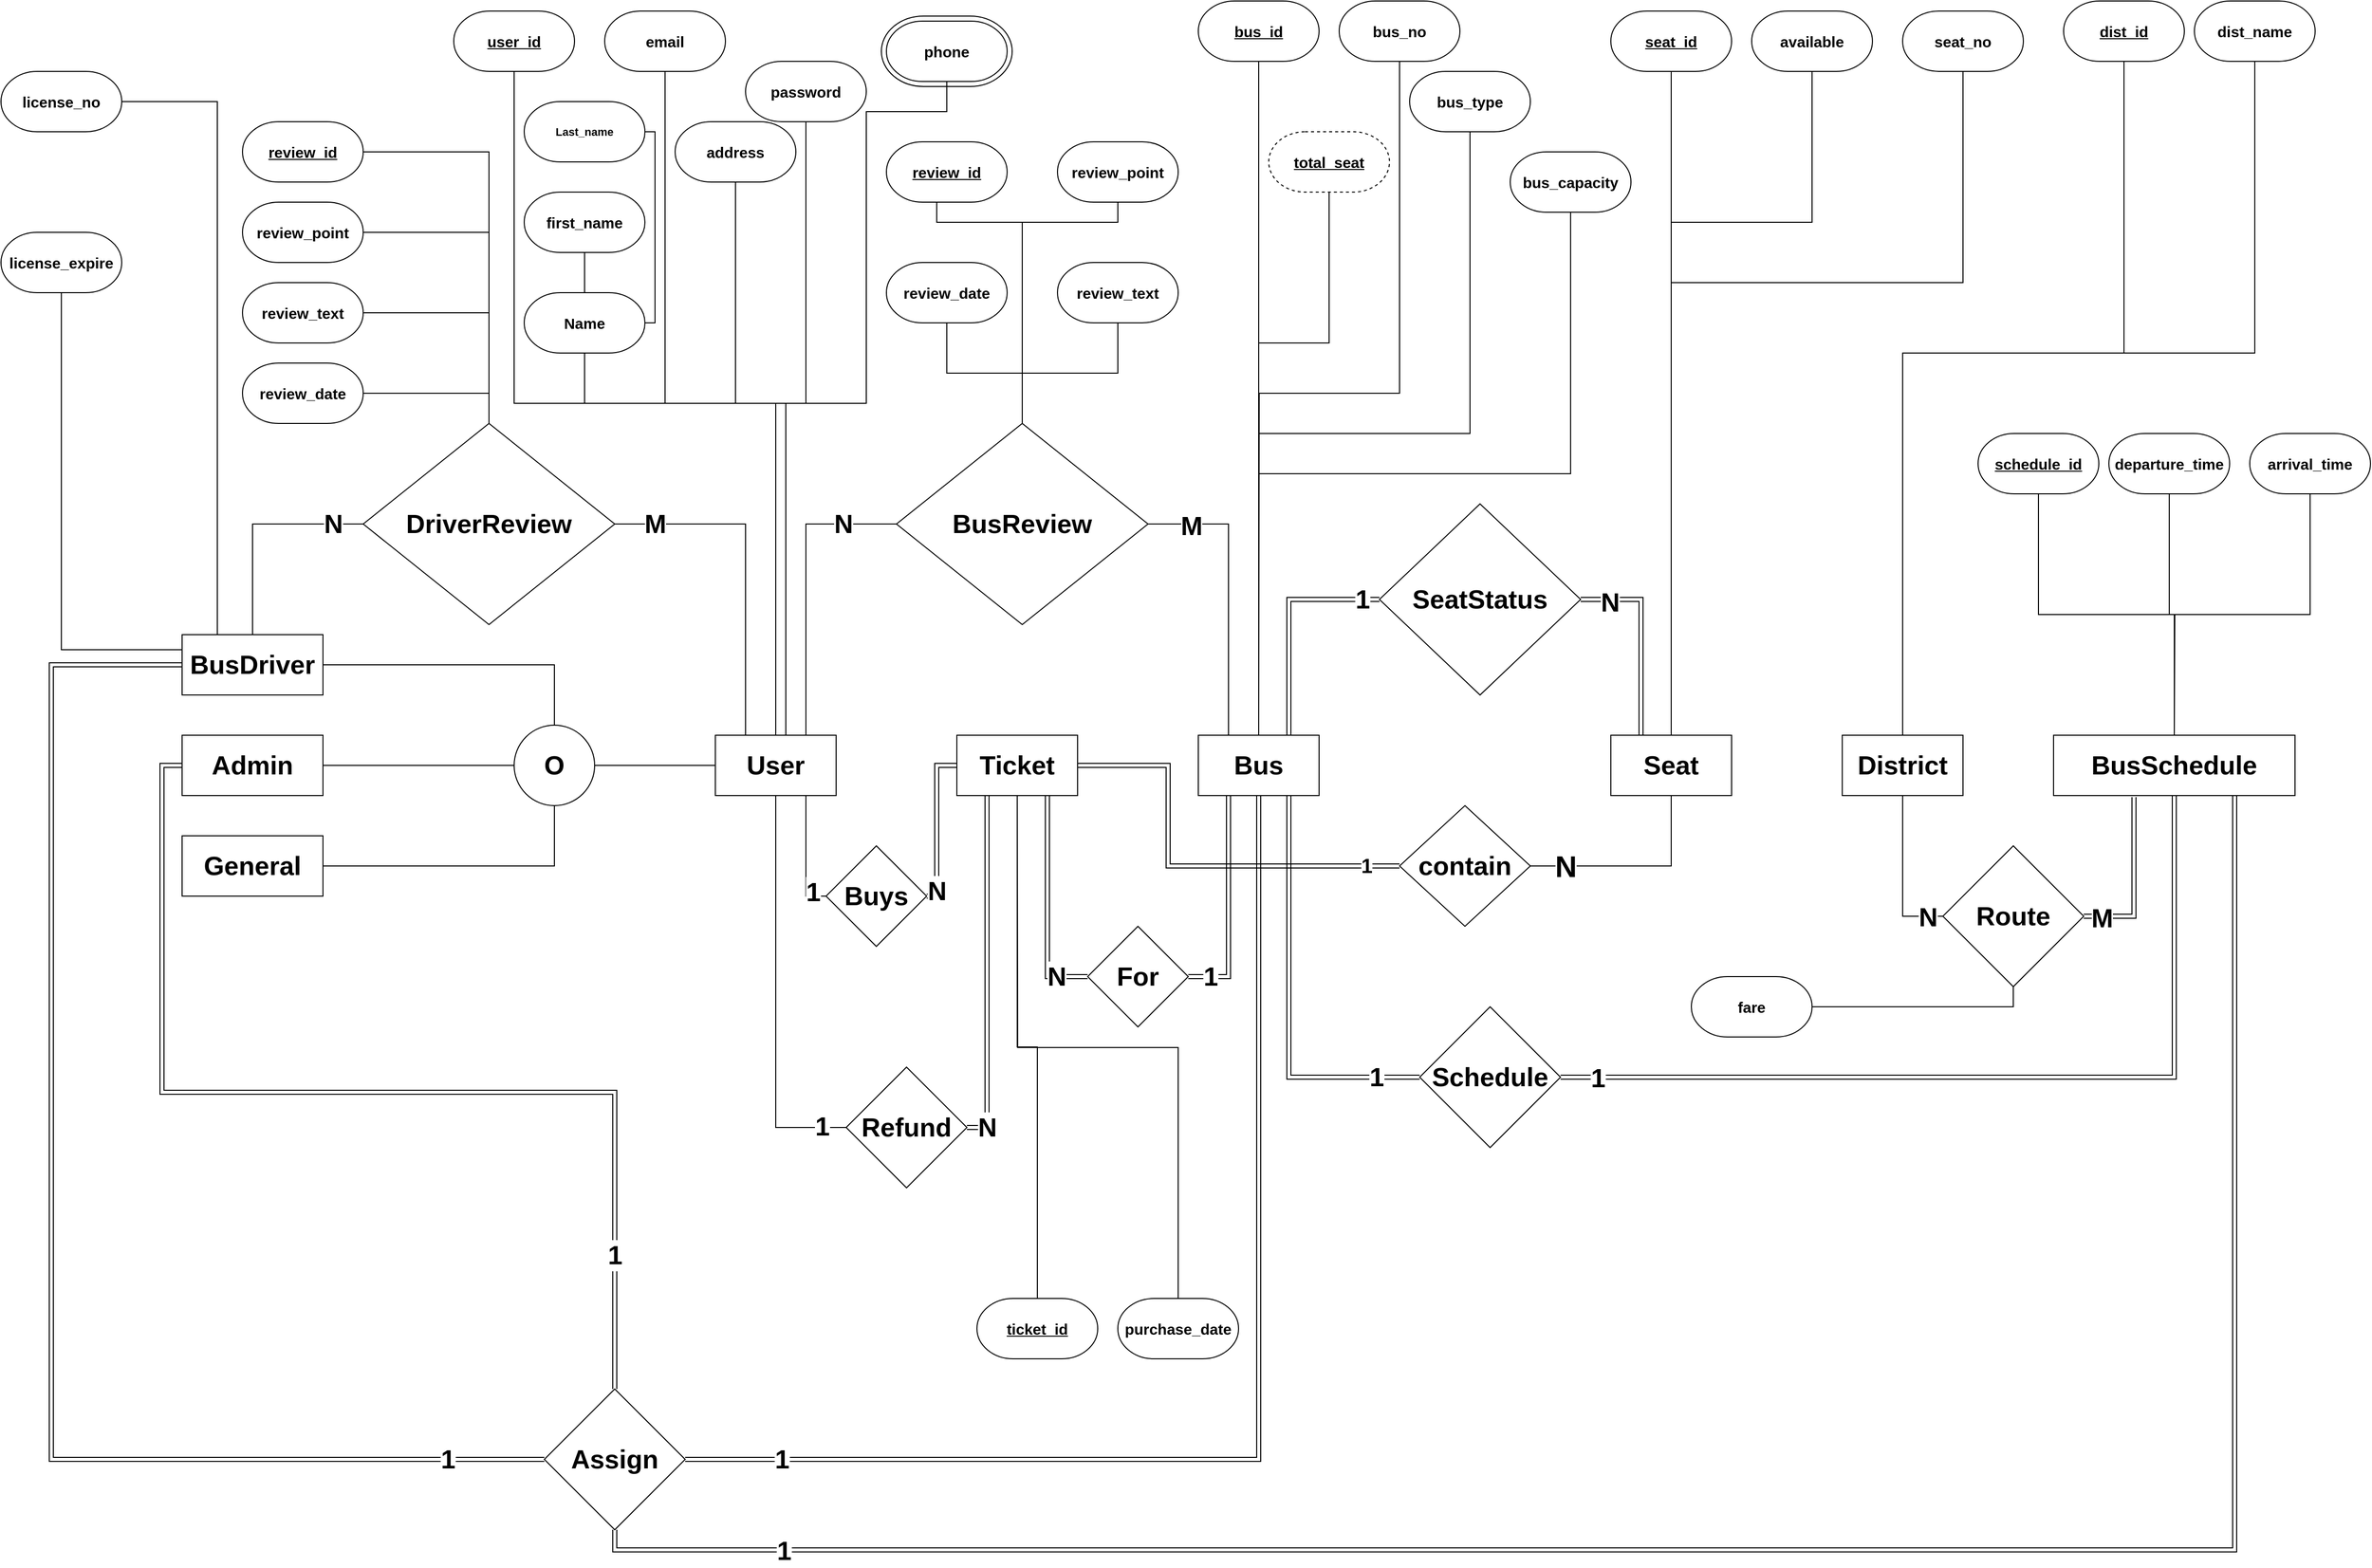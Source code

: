 <mxfile version="22.0.3" type="device">
  <diagram name="Page-1" id="PpOXiOs3TZEa0PYQITlw">
    <mxGraphModel dx="3190" dy="1535" grid="1" gridSize="10" guides="1" tooltips="1" connect="1" arrows="1" fold="1" page="1" pageScale="1" pageWidth="5000" pageHeight="5000" math="0" shadow="0">
      <root>
        <mxCell id="0" />
        <mxCell id="1" parent="0" />
        <mxCell id="WZlPU0KuUB3qJPiGajOJ-5" value="" style="rounded=1;whiteSpace=wrap;html=1;arcSize=60;fontFamily=Helvetica;fontSize=11;fontColor=default;fontStyle=1" parent="1" vertex="1">
          <mxGeometry x="2105" y="1145" width="130" height="70" as="geometry" />
        </mxCell>
        <mxCell id="IpfHq9KAUWF6J69-SZQJ-8" style="edgeStyle=orthogonalEdgeStyle;rounded=0;orthogonalLoop=1;jettySize=auto;html=1;exitX=0.75;exitY=1;exitDx=0;exitDy=0;entryX=0;entryY=0.5;entryDx=0;entryDy=0;endArrow=none;endFill=0;fontStyle=1" parent="1" source="YOeL28a4dyn9BFeRwTe--1" target="YOeL28a4dyn9BFeRwTe--6" edge="1">
          <mxGeometry relative="1" as="geometry" />
        </mxCell>
        <mxCell id="SheLjhUKQ4-WKlLZxXz--102" value="1" style="edgeLabel;html=1;align=center;verticalAlign=middle;resizable=0;points=[];fontSize=26;fontFamily=Helvetica;fontColor=default;fontStyle=1" parent="IpfHq9KAUWF6J69-SZQJ-8" vertex="1" connectable="0">
          <mxGeometry x="0.772" y="4" relative="1" as="geometry">
            <mxPoint as="offset" />
          </mxGeometry>
        </mxCell>
        <mxCell id="SheLjhUKQ4-WKlLZxXz--6" style="edgeStyle=elbowEdgeStyle;shape=connector;rounded=0;orthogonalLoop=1;jettySize=auto;html=1;labelBackgroundColor=default;strokeColor=default;align=center;verticalAlign=middle;fontFamily=Helvetica;fontSize=11;fontColor=default;endArrow=none;endFill=0;elbow=vertical;fontStyle=1" parent="1" source="YOeL28a4dyn9BFeRwTe--1" target="SheLjhUKQ4-WKlLZxXz--1" edge="1">
          <mxGeometry relative="1" as="geometry">
            <Array as="points">
              <mxPoint x="1880" y="1530" />
            </Array>
          </mxGeometry>
        </mxCell>
        <mxCell id="SheLjhUKQ4-WKlLZxXz--7" style="edgeStyle=elbowEdgeStyle;shape=connector;rounded=0;orthogonalLoop=1;jettySize=auto;html=1;labelBackgroundColor=default;strokeColor=default;align=center;verticalAlign=middle;fontFamily=Helvetica;fontSize=11;fontColor=default;endArrow=none;endFill=0;elbow=vertical;fontStyle=1" parent="1" source="YOeL28a4dyn9BFeRwTe--1" target="SheLjhUKQ4-WKlLZxXz--5" edge="1">
          <mxGeometry relative="1" as="geometry">
            <Array as="points">
              <mxPoint x="1890" y="1530" />
            </Array>
          </mxGeometry>
        </mxCell>
        <mxCell id="SheLjhUKQ4-WKlLZxXz--8" style="edgeStyle=elbowEdgeStyle;shape=connector;rounded=0;orthogonalLoop=1;jettySize=auto;html=1;labelBackgroundColor=default;strokeColor=default;align=center;verticalAlign=middle;fontFamily=Helvetica;fontSize=11;fontColor=default;endArrow=none;endFill=0;elbow=vertical;fontStyle=1" parent="1" edge="1">
          <mxGeometry relative="1" as="geometry">
            <mxPoint x="2010" y="1860" as="sourcePoint" />
            <mxPoint x="1890" y="1200" as="targetPoint" />
          </mxGeometry>
        </mxCell>
        <mxCell id="YOeL28a4dyn9BFeRwTe--1" value="&lt;span&gt;&lt;font style=&quot;font-size: 26px;&quot;&gt;User&lt;/font&gt;&lt;/span&gt;" style="rounded=0;whiteSpace=wrap;html=1;fontStyle=1" parent="1" vertex="1">
          <mxGeometry x="1940" y="1860" width="120" height="60" as="geometry" />
        </mxCell>
        <mxCell id="YOeL28a4dyn9BFeRwTe--51" style="edgeStyle=orthogonalEdgeStyle;rounded=0;orthogonalLoop=1;jettySize=auto;html=1;exitX=0.75;exitY=1;exitDx=0;exitDy=0;entryX=0;entryY=0.5;entryDx=0;entryDy=0;endArrow=none;endFill=0;fontStyle=1;shape=link;" parent="1" source="YOeL28a4dyn9BFeRwTe--2" target="YOeL28a4dyn9BFeRwTe--11" edge="1">
          <mxGeometry relative="1" as="geometry" />
        </mxCell>
        <mxCell id="SheLjhUKQ4-WKlLZxXz--107" value="N" style="edgeLabel;html=1;align=center;verticalAlign=middle;resizable=0;points=[];fontSize=26;fontFamily=Helvetica;fontColor=default;fontStyle=1" parent="YOeL28a4dyn9BFeRwTe--51" vertex="1" connectable="0">
          <mxGeometry x="0.717" relative="1" as="geometry">
            <mxPoint as="offset" />
          </mxGeometry>
        </mxCell>
        <mxCell id="SheLjhUKQ4-WKlLZxXz--29" style="edgeStyle=orthogonalEdgeStyle;shape=connector;rounded=0;orthogonalLoop=1;jettySize=auto;html=1;exitX=0.5;exitY=1;exitDx=0;exitDy=0;labelBackgroundColor=default;strokeColor=default;align=center;verticalAlign=middle;fontFamily=Helvetica;fontSize=11;fontColor=default;endArrow=none;endFill=0;fontStyle=1" parent="1" source="YOeL28a4dyn9BFeRwTe--2" target="SheLjhUKQ4-WKlLZxXz--25" edge="1">
          <mxGeometry relative="1" as="geometry" />
        </mxCell>
        <mxCell id="syEBDBhTTKM-WJqhAVIK-2" style="edgeStyle=orthogonalEdgeStyle;rounded=0;orthogonalLoop=1;jettySize=auto;html=1;entryX=0;entryY=0.5;entryDx=0;entryDy=0;shape=link;" parent="1" source="YOeL28a4dyn9BFeRwTe--2" target="syEBDBhTTKM-WJqhAVIK-1" edge="1">
          <mxGeometry relative="1" as="geometry">
            <Array as="points">
              <mxPoint x="2390" y="1890" />
              <mxPoint x="2390" y="1990" />
            </Array>
          </mxGeometry>
        </mxCell>
        <mxCell id="syEBDBhTTKM-WJqhAVIK-5" value="&lt;font style=&quot;font-size: 20px;&quot;&gt;&lt;b&gt;1&lt;/b&gt;&lt;/font&gt;" style="edgeLabel;html=1;align=center;verticalAlign=middle;resizable=0;points=[];" parent="syEBDBhTTKM-WJqhAVIK-2" vertex="1" connectable="0">
          <mxGeometry x="0.843" y="1" relative="1" as="geometry">
            <mxPoint as="offset" />
          </mxGeometry>
        </mxCell>
        <mxCell id="YOeL28a4dyn9BFeRwTe--2" value="&lt;span&gt;&lt;font style=&quot;font-size: 26px;&quot;&gt;Ticket&lt;/font&gt;&lt;/span&gt;" style="rounded=0;whiteSpace=wrap;html=1;fontStyle=1" parent="1" vertex="1">
          <mxGeometry x="2180" y="1860" width="120" height="60" as="geometry" />
        </mxCell>
        <mxCell id="YOeL28a4dyn9BFeRwTe--53" style="edgeStyle=orthogonalEdgeStyle;rounded=0;orthogonalLoop=1;jettySize=auto;html=1;exitX=0.75;exitY=1;exitDx=0;exitDy=0;entryX=0;entryY=0.5;entryDx=0;entryDy=0;endArrow=none;endFill=0;fontStyle=1;shape=link;" parent="1" source="YOeL28a4dyn9BFeRwTe--3" target="YOeL28a4dyn9BFeRwTe--17" edge="1">
          <mxGeometry relative="1" as="geometry" />
        </mxCell>
        <mxCell id="SheLjhUKQ4-WKlLZxXz--109" value="1" style="edgeLabel;html=1;align=center;verticalAlign=middle;resizable=0;points=[];fontSize=26;fontFamily=Helvetica;fontColor=default;fontStyle=1" parent="YOeL28a4dyn9BFeRwTe--53" vertex="1" connectable="0">
          <mxGeometry x="0.787" relative="1" as="geometry">
            <mxPoint as="offset" />
          </mxGeometry>
        </mxCell>
        <mxCell id="YOeL28a4dyn9BFeRwTe--67" style="edgeStyle=orthogonalEdgeStyle;rounded=0;orthogonalLoop=1;jettySize=auto;html=1;exitX=0.5;exitY=1;exitDx=0;exitDy=0;entryX=1;entryY=0.5;entryDx=0;entryDy=0;endArrow=none;endFill=0;fontStyle=1;shape=link;" parent="1" source="YOeL28a4dyn9BFeRwTe--3" target="YOeL28a4dyn9BFeRwTe--56" edge="1">
          <mxGeometry relative="1" as="geometry" />
        </mxCell>
        <mxCell id="SheLjhUKQ4-WKlLZxXz--33" style="edgeStyle=orthogonalEdgeStyle;shape=link;rounded=0;orthogonalLoop=1;jettySize=auto;html=1;exitX=0.75;exitY=0;exitDx=0;exitDy=0;entryX=0;entryY=0.5;entryDx=0;entryDy=0;labelBackgroundColor=default;strokeColor=default;align=center;verticalAlign=middle;fontFamily=Helvetica;fontSize=11;fontColor=default;endArrow=none;endFill=0;fontStyle=1" parent="1" source="YOeL28a4dyn9BFeRwTe--3" target="YOeL28a4dyn9BFeRwTe--21" edge="1">
          <mxGeometry relative="1" as="geometry" />
        </mxCell>
        <mxCell id="SheLjhUKQ4-WKlLZxXz--113" value="1" style="edgeLabel;html=1;align=center;verticalAlign=middle;resizable=0;points=[];fontSize=26;fontFamily=Helvetica;fontColor=default;fontStyle=1" parent="SheLjhUKQ4-WKlLZxXz--33" vertex="1" connectable="0">
          <mxGeometry x="0.849" relative="1" as="geometry">
            <mxPoint as="offset" />
          </mxGeometry>
        </mxCell>
        <mxCell id="YOeL28a4dyn9BFeRwTe--3" value="&lt;span&gt;&lt;font style=&quot;font-size: 26px;&quot;&gt;Bus&lt;/font&gt;&lt;/span&gt;" style="rounded=0;whiteSpace=wrap;html=1;fontStyle=1" parent="1" vertex="1">
          <mxGeometry x="2420" y="1860" width="120" height="60" as="geometry" />
        </mxCell>
        <mxCell id="YOeL28a4dyn9BFeRwTe--66" style="edgeStyle=orthogonalEdgeStyle;rounded=0;orthogonalLoop=1;jettySize=auto;html=1;exitX=0.75;exitY=1;exitDx=0;exitDy=0;entryX=0.5;entryY=1;entryDx=0;entryDy=0;endArrow=none;endFill=0;fontStyle=1;shape=link;" parent="1" source="YOeL28a4dyn9BFeRwTe--4" target="YOeL28a4dyn9BFeRwTe--56" edge="1">
          <mxGeometry relative="1" as="geometry" />
        </mxCell>
        <mxCell id="SheLjhUKQ4-WKlLZxXz--116" value="1" style="edgeLabel;html=1;align=center;verticalAlign=middle;resizable=0;points=[];fontSize=26;fontFamily=Helvetica;fontColor=default;fontStyle=1" parent="YOeL28a4dyn9BFeRwTe--66" vertex="1" connectable="0">
          <mxGeometry x="0.844" y="-94" relative="1" as="geometry">
            <mxPoint y="4" as="offset" />
          </mxGeometry>
        </mxCell>
        <mxCell id="SheLjhUKQ4-WKlLZxXz--118" value="1" style="edgeLabel;html=1;align=center;verticalAlign=middle;resizable=0;points=[];fontSize=26;fontFamily=Helvetica;fontColor=default;fontStyle=1" parent="YOeL28a4dyn9BFeRwTe--66" vertex="1" connectable="0">
          <mxGeometry x="0.842" y="1" relative="1" as="geometry">
            <mxPoint as="offset" />
          </mxGeometry>
        </mxCell>
        <mxCell id="YOeL28a4dyn9BFeRwTe--4" value="&lt;span&gt;&lt;font style=&quot;font-size: 26px;&quot;&gt;BusSchedule&lt;br&gt;&lt;/font&gt;&lt;/span&gt;" style="rounded=0;whiteSpace=wrap;html=1;fontStyle=1" parent="1" vertex="1">
          <mxGeometry x="3270" y="1860" width="240" height="60" as="geometry" />
        </mxCell>
        <mxCell id="YOeL28a4dyn9BFeRwTe--5" value="&lt;span&gt;&lt;font style=&quot;font-size: 26px;&quot;&gt;Seat&lt;/font&gt;&lt;/span&gt;" style="rounded=0;whiteSpace=wrap;html=1;fontStyle=1" parent="1" vertex="1">
          <mxGeometry x="2830" y="1860" width="120" height="60" as="geometry" />
        </mxCell>
        <mxCell id="SheLjhUKQ4-WKlLZxXz--27" style="edgeStyle=orthogonalEdgeStyle;shape=link;rounded=0;orthogonalLoop=1;jettySize=auto;html=1;exitX=1;exitY=0.5;exitDx=0;exitDy=0;entryX=0;entryY=0.5;entryDx=0;entryDy=0;labelBackgroundColor=default;strokeColor=default;align=center;verticalAlign=middle;fontFamily=Helvetica;fontSize=11;fontColor=default;endArrow=none;endFill=0;fontStyle=1" parent="1" source="YOeL28a4dyn9BFeRwTe--6" target="YOeL28a4dyn9BFeRwTe--2" edge="1">
          <mxGeometry relative="1" as="geometry">
            <Array as="points">
              <mxPoint x="2160" y="2020" />
              <mxPoint x="2160" y="1890" />
            </Array>
          </mxGeometry>
        </mxCell>
        <mxCell id="SheLjhUKQ4-WKlLZxXz--101" value="N" style="edgeLabel;html=1;align=center;verticalAlign=middle;resizable=0;points=[];fontSize=26;fontFamily=Helvetica;fontColor=default;fontStyle=1" parent="SheLjhUKQ4-WKlLZxXz--27" vertex="1" connectable="0">
          <mxGeometry x="-0.809" relative="1" as="geometry">
            <mxPoint as="offset" />
          </mxGeometry>
        </mxCell>
        <mxCell id="YOeL28a4dyn9BFeRwTe--6" value="&lt;font style=&quot;font-size: 26px;&quot;&gt;&lt;span&gt;Buys&lt;/span&gt;&lt;/font&gt;" style="rhombus;whiteSpace=wrap;html=1;fontStyle=1" parent="1" vertex="1">
          <mxGeometry x="2050" y="1970" width="100" height="100" as="geometry" />
        </mxCell>
        <mxCell id="YOeL28a4dyn9BFeRwTe--59" style="edgeStyle=orthogonalEdgeStyle;rounded=0;orthogonalLoop=1;jettySize=auto;html=1;exitX=1;exitY=0.5;exitDx=0;exitDy=0;entryX=0.25;entryY=1;entryDx=0;entryDy=0;endArrow=none;endFill=0;fontStyle=1;shape=link;" parent="1" source="YOeL28a4dyn9BFeRwTe--11" target="YOeL28a4dyn9BFeRwTe--3" edge="1">
          <mxGeometry relative="1" as="geometry" />
        </mxCell>
        <mxCell id="SheLjhUKQ4-WKlLZxXz--105" value="1" style="edgeLabel;html=1;align=center;verticalAlign=middle;resizable=0;points=[];fontSize=26;fontFamily=Helvetica;fontColor=default;fontStyle=1" parent="YOeL28a4dyn9BFeRwTe--59" vertex="1" connectable="0">
          <mxGeometry x="-0.798" relative="1" as="geometry">
            <mxPoint as="offset" />
          </mxGeometry>
        </mxCell>
        <mxCell id="YOeL28a4dyn9BFeRwTe--11" value="&lt;font style=&quot;font-size: 26px;&quot;&gt;&lt;span&gt;For&lt;/span&gt;&lt;/font&gt;" style="rhombus;whiteSpace=wrap;html=1;fontStyle=1" parent="1" vertex="1">
          <mxGeometry x="2310" y="2050" width="100" height="100" as="geometry" />
        </mxCell>
        <mxCell id="YOeL28a4dyn9BFeRwTe--52" style="edgeStyle=orthogonalEdgeStyle;rounded=0;orthogonalLoop=1;jettySize=auto;html=1;exitX=1;exitY=0.5;exitDx=0;exitDy=0;entryX=0.5;entryY=1;entryDx=0;entryDy=0;endArrow=none;endFill=0;fontStyle=1;shape=link;" parent="1" source="YOeL28a4dyn9BFeRwTe--17" target="YOeL28a4dyn9BFeRwTe--4" edge="1">
          <mxGeometry relative="1" as="geometry" />
        </mxCell>
        <mxCell id="SheLjhUKQ4-WKlLZxXz--108" value="1" style="edgeLabel;html=1;align=center;verticalAlign=middle;resizable=0;points=[];fontSize=26;fontFamily=Helvetica;fontColor=default;fontStyle=1" parent="YOeL28a4dyn9BFeRwTe--52" vertex="1" connectable="0">
          <mxGeometry x="-0.918" y="-1" relative="1" as="geometry">
            <mxPoint as="offset" />
          </mxGeometry>
        </mxCell>
        <mxCell id="YOeL28a4dyn9BFeRwTe--17" value="&lt;font style=&quot;font-size: 26px;&quot;&gt;&lt;span&gt;Schedule&lt;/span&gt;&lt;/font&gt;" style="rhombus;whiteSpace=wrap;html=1;fontStyle=1" parent="1" vertex="1">
          <mxGeometry x="2640" y="2130" width="140" height="140" as="geometry" />
        </mxCell>
        <mxCell id="SheLjhUKQ4-WKlLZxXz--44" style="edgeStyle=orthogonalEdgeStyle;shape=link;rounded=0;orthogonalLoop=1;jettySize=auto;html=1;exitX=1;exitY=0.5;exitDx=0;exitDy=0;entryX=0.25;entryY=0;entryDx=0;entryDy=0;labelBackgroundColor=default;strokeColor=default;align=center;verticalAlign=middle;fontFamily=Helvetica;fontSize=11;fontColor=default;endArrow=none;endFill=0;fontStyle=1" parent="1" source="YOeL28a4dyn9BFeRwTe--21" target="YOeL28a4dyn9BFeRwTe--5" edge="1">
          <mxGeometry relative="1" as="geometry" />
        </mxCell>
        <mxCell id="SheLjhUKQ4-WKlLZxXz--112" value="N" style="edgeLabel;html=1;align=center;verticalAlign=middle;resizable=0;points=[];fontSize=26;fontFamily=Helvetica;fontColor=default;fontStyle=1" parent="SheLjhUKQ4-WKlLZxXz--44" vertex="1" connectable="0">
          <mxGeometry x="-0.704" y="-3" relative="1" as="geometry">
            <mxPoint as="offset" />
          </mxGeometry>
        </mxCell>
        <mxCell id="YOeL28a4dyn9BFeRwTe--21" value="&lt;font style=&quot;font-size: 26px;&quot;&gt;&lt;span&gt;SeatStatus&lt;/span&gt;&lt;/font&gt;" style="rhombus;whiteSpace=wrap;html=1;fontStyle=1" parent="1" vertex="1">
          <mxGeometry x="2600" y="1630" width="200" height="190" as="geometry" />
        </mxCell>
        <mxCell id="lG7G2x3EtYP6nLoqvDad-1" style="edgeStyle=orthogonalEdgeStyle;rounded=0;orthogonalLoop=1;jettySize=auto;html=1;exitX=0;exitY=0.5;exitDx=0;exitDy=0;entryX=0.5;entryY=1;entryDx=0;entryDy=0;endArrow=none;endFill=0;fontStyle=1" parent="1" source="YOeL28a4dyn9BFeRwTe--26" target="YOeL28a4dyn9BFeRwTe--1" edge="1">
          <mxGeometry relative="1" as="geometry" />
        </mxCell>
        <mxCell id="SheLjhUKQ4-WKlLZxXz--104" value="1" style="edgeLabel;html=1;align=center;verticalAlign=middle;resizable=0;points=[];fontSize=26;fontFamily=Helvetica;fontColor=default;fontStyle=1" parent="lG7G2x3EtYP6nLoqvDad-1" vertex="1" connectable="0">
          <mxGeometry x="-0.877" y="-1" relative="1" as="geometry">
            <mxPoint as="offset" />
          </mxGeometry>
        </mxCell>
        <mxCell id="SheLjhUKQ4-WKlLZxXz--28" style="edgeStyle=orthogonalEdgeStyle;shape=link;rounded=0;orthogonalLoop=1;jettySize=auto;html=1;exitX=1;exitY=0.5;exitDx=0;exitDy=0;entryX=0.25;entryY=1;entryDx=0;entryDy=0;labelBackgroundColor=default;strokeColor=default;align=center;verticalAlign=middle;fontFamily=Helvetica;fontSize=11;fontColor=default;endArrow=none;endFill=0;fontStyle=1" parent="1" source="YOeL28a4dyn9BFeRwTe--26" target="YOeL28a4dyn9BFeRwTe--2" edge="1">
          <mxGeometry relative="1" as="geometry" />
        </mxCell>
        <mxCell id="SheLjhUKQ4-WKlLZxXz--103" value="N" style="edgeLabel;html=1;align=center;verticalAlign=middle;resizable=0;points=[];fontSize=26;fontFamily=Helvetica;fontColor=default;fontStyle=1" parent="SheLjhUKQ4-WKlLZxXz--28" vertex="1" connectable="0">
          <mxGeometry x="-0.883" relative="1" as="geometry">
            <mxPoint as="offset" />
          </mxGeometry>
        </mxCell>
        <mxCell id="YOeL28a4dyn9BFeRwTe--26" value="&lt;font style=&quot;font-size: 26px;&quot;&gt;&lt;span&gt;Refund&lt;/span&gt;&lt;/font&gt;" style="rhombus;whiteSpace=wrap;html=1;fontStyle=1" parent="1" vertex="1">
          <mxGeometry x="2070" y="2190" width="120" height="120" as="geometry" />
        </mxCell>
        <mxCell id="YOeL28a4dyn9BFeRwTe--35" style="edgeStyle=orthogonalEdgeStyle;rounded=0;orthogonalLoop=1;jettySize=auto;html=1;exitX=1;exitY=0.5;exitDx=0;exitDy=0;entryX=0.5;entryY=1;entryDx=0;entryDy=0;endArrow=none;endFill=0;fontStyle=1" parent="1" source="YOeL28a4dyn9BFeRwTe--29" target="YOeL28a4dyn9BFeRwTe--33" edge="1">
          <mxGeometry relative="1" as="geometry" />
        </mxCell>
        <mxCell id="YOeL28a4dyn9BFeRwTe--29" value="&lt;span style=&quot;font-size: 26px;&quot;&gt;&lt;span&gt;General&lt;/span&gt;&lt;/span&gt;" style="rounded=0;whiteSpace=wrap;html=1;fontStyle=1" parent="1" vertex="1">
          <mxGeometry x="1410" y="1960" width="140" height="60" as="geometry" />
        </mxCell>
        <mxCell id="YOeL28a4dyn9BFeRwTe--36" style="edgeStyle=orthogonalEdgeStyle;rounded=0;orthogonalLoop=1;jettySize=auto;html=1;exitX=1;exitY=0.5;exitDx=0;exitDy=0;entryX=0;entryY=0.5;entryDx=0;entryDy=0;endArrow=none;endFill=0;fontStyle=1" parent="1" source="YOeL28a4dyn9BFeRwTe--30" target="YOeL28a4dyn9BFeRwTe--33" edge="1">
          <mxGeometry relative="1" as="geometry" />
        </mxCell>
        <mxCell id="YOeL28a4dyn9BFeRwTe--69" style="edgeStyle=orthogonalEdgeStyle;rounded=0;orthogonalLoop=1;jettySize=auto;html=1;exitX=0;exitY=0.5;exitDx=0;exitDy=0;entryX=0.5;entryY=0;entryDx=0;entryDy=0;endArrow=none;endFill=0;fontStyle=1;shape=link;" parent="1" source="YOeL28a4dyn9BFeRwTe--30" target="YOeL28a4dyn9BFeRwTe--56" edge="1">
          <mxGeometry relative="1" as="geometry" />
        </mxCell>
        <mxCell id="SheLjhUKQ4-WKlLZxXz--115" value="1" style="edgeLabel;html=1;align=center;verticalAlign=middle;resizable=0;points=[];fontSize=26;fontFamily=Helvetica;fontColor=default;fontStyle=1" parent="YOeL28a4dyn9BFeRwTe--69" vertex="1" connectable="0">
          <mxGeometry x="0.755" y="-6" relative="1" as="geometry">
            <mxPoint x="6" as="offset" />
          </mxGeometry>
        </mxCell>
        <mxCell id="YOeL28a4dyn9BFeRwTe--30" value="&lt;span style=&quot;border-color: var(--border-color); font-size: 26px;&quot;&gt;Admin&lt;/span&gt;" style="rounded=0;whiteSpace=wrap;html=1;fontStyle=1" parent="1" vertex="1">
          <mxGeometry x="1410" y="1860" width="140" height="60" as="geometry" />
        </mxCell>
        <mxCell id="YOeL28a4dyn9BFeRwTe--38" style="edgeStyle=orthogonalEdgeStyle;rounded=0;orthogonalLoop=1;jettySize=auto;html=1;exitX=1;exitY=0.5;exitDx=0;exitDy=0;entryX=0.5;entryY=0;entryDx=0;entryDy=0;endArrow=none;endFill=0;fontStyle=1" parent="1" source="YOeL28a4dyn9BFeRwTe--31" target="YOeL28a4dyn9BFeRwTe--33" edge="1">
          <mxGeometry relative="1" as="geometry" />
        </mxCell>
        <mxCell id="YOeL28a4dyn9BFeRwTe--68" style="edgeStyle=orthogonalEdgeStyle;rounded=0;orthogonalLoop=1;jettySize=auto;html=1;exitX=0;exitY=0.5;exitDx=0;exitDy=0;entryX=0;entryY=0.5;entryDx=0;entryDy=0;endArrow=none;endFill=0;fontStyle=1;shape=link;" parent="1" source="YOeL28a4dyn9BFeRwTe--31" target="YOeL28a4dyn9BFeRwTe--56" edge="1">
          <mxGeometry relative="1" as="geometry">
            <Array as="points">
              <mxPoint x="1280" y="1790" />
              <mxPoint x="1280" y="2580" />
            </Array>
          </mxGeometry>
        </mxCell>
        <mxCell id="SheLjhUKQ4-WKlLZxXz--114" value="1" style="edgeLabel;html=1;align=center;verticalAlign=middle;resizable=0;points=[];fontSize=26;fontFamily=Helvetica;fontColor=default;fontStyle=1" parent="YOeL28a4dyn9BFeRwTe--68" vertex="1" connectable="0">
          <mxGeometry x="0.863" relative="1" as="geometry">
            <mxPoint as="offset" />
          </mxGeometry>
        </mxCell>
        <mxCell id="YOeL28a4dyn9BFeRwTe--31" value="&lt;span style=&quot;border-color: var(--border-color); font-size: 26px;&quot;&gt;BusDriver&lt;/span&gt;" style="rounded=0;whiteSpace=wrap;html=1;fontStyle=1" parent="1" vertex="1">
          <mxGeometry x="1410" y="1760" width="140" height="60" as="geometry" />
        </mxCell>
        <mxCell id="YOeL28a4dyn9BFeRwTe--37" style="edgeStyle=orthogonalEdgeStyle;rounded=0;orthogonalLoop=1;jettySize=auto;html=1;exitX=1;exitY=0.5;exitDx=0;exitDy=0;entryX=0;entryY=0.5;entryDx=0;entryDy=0;endArrow=none;endFill=0;fontStyle=1" parent="1" source="YOeL28a4dyn9BFeRwTe--33" target="YOeL28a4dyn9BFeRwTe--1" edge="1">
          <mxGeometry relative="1" as="geometry" />
        </mxCell>
        <mxCell id="YOeL28a4dyn9BFeRwTe--33" value="&lt;font style=&quot;font-size: 26px;&quot;&gt;&lt;span&gt;O&lt;/span&gt;&lt;/font&gt;" style="ellipse;whiteSpace=wrap;html=1;aspect=fixed;fontStyle=1" parent="1" vertex="1">
          <mxGeometry x="1740" y="1850" width="80" height="80" as="geometry" />
        </mxCell>
        <mxCell id="YOeL28a4dyn9BFeRwTe--56" value="&lt;font style=&quot;font-size: 26px;&quot;&gt;&lt;span&gt;Assign&lt;/span&gt;&lt;/font&gt;" style="rhombus;whiteSpace=wrap;html=1;fontStyle=1" parent="1" vertex="1">
          <mxGeometry x="1770" y="2510" width="140" height="140" as="geometry" />
        </mxCell>
        <mxCell id="YOeL28a4dyn9BFeRwTe--64" style="edgeStyle=orthogonalEdgeStyle;rounded=0;orthogonalLoop=1;jettySize=auto;html=1;exitX=0.5;exitY=1;exitDx=0;exitDy=0;entryX=0;entryY=0.5;entryDx=0;entryDy=0;endArrow=none;endFill=0;fontStyle=1" parent="1" source="YOeL28a4dyn9BFeRwTe--62" target="YOeL28a4dyn9BFeRwTe--63" edge="1">
          <mxGeometry relative="1" as="geometry" />
        </mxCell>
        <mxCell id="SheLjhUKQ4-WKlLZxXz--110" value="N" style="edgeLabel;html=1;align=center;verticalAlign=middle;resizable=0;points=[];fontSize=26;fontFamily=Helvetica;fontColor=default;fontStyle=1" parent="YOeL28a4dyn9BFeRwTe--64" vertex="1" connectable="0">
          <mxGeometry x="0.808" y="-1" relative="1" as="geometry">
            <mxPoint as="offset" />
          </mxGeometry>
        </mxCell>
        <mxCell id="YOeL28a4dyn9BFeRwTe--62" value="&lt;span&gt;&lt;font style=&quot;font-size: 26px;&quot;&gt;District&lt;/font&gt;&lt;/span&gt;" style="rounded=0;whiteSpace=wrap;html=1;fontStyle=1" parent="1" vertex="1">
          <mxGeometry x="3060" y="1860" width="120" height="60" as="geometry" />
        </mxCell>
        <mxCell id="YOeL28a4dyn9BFeRwTe--63" value="&lt;font style=&quot;font-size: 26px;&quot;&gt;&lt;span&gt;Route&lt;/span&gt;&lt;/font&gt;" style="rhombus;whiteSpace=wrap;html=1;fontStyle=1" parent="1" vertex="1">
          <mxGeometry x="3160" y="1970" width="140" height="140" as="geometry" />
        </mxCell>
        <mxCell id="YOeL28a4dyn9BFeRwTe--65" style="edgeStyle=orthogonalEdgeStyle;rounded=0;orthogonalLoop=1;jettySize=auto;html=1;exitX=1;exitY=0.5;exitDx=0;exitDy=0;entryX=0.333;entryY=1.025;entryDx=0;entryDy=0;entryPerimeter=0;endArrow=none;endFill=0;fontStyle=1;shape=link;" parent="1" source="YOeL28a4dyn9BFeRwTe--63" target="YOeL28a4dyn9BFeRwTe--4" edge="1">
          <mxGeometry relative="1" as="geometry" />
        </mxCell>
        <mxCell id="SheLjhUKQ4-WKlLZxXz--111" value="M" style="edgeLabel;html=1;align=center;verticalAlign=middle;resizable=0;points=[];fontSize=26;fontFamily=Helvetica;fontColor=default;fontStyle=1" parent="YOeL28a4dyn9BFeRwTe--65" vertex="1" connectable="0">
          <mxGeometry x="-0.786" y="-2" relative="1" as="geometry">
            <mxPoint as="offset" />
          </mxGeometry>
        </mxCell>
        <mxCell id="IpfHq9KAUWF6J69-SZQJ-2" style="edgeStyle=orthogonalEdgeStyle;rounded=0;orthogonalLoop=1;jettySize=auto;html=1;exitX=1;exitY=0.5;exitDx=0;exitDy=0;entryX=0.25;entryY=0;entryDx=0;entryDy=0;endArrow=none;endFill=0;fontStyle=1" parent="1" source="IpfHq9KAUWF6J69-SZQJ-1" target="YOeL28a4dyn9BFeRwTe--1" edge="1">
          <mxGeometry relative="1" as="geometry" />
        </mxCell>
        <mxCell id="SheLjhUKQ4-WKlLZxXz--98" value="M" style="edgeLabel;html=1;align=center;verticalAlign=middle;resizable=0;points=[];fontSize=26;fontFamily=Helvetica;fontColor=default;fontStyle=1" parent="IpfHq9KAUWF6J69-SZQJ-2" vertex="1" connectable="0">
          <mxGeometry x="-0.783" y="-6" relative="1" as="geometry">
            <mxPoint x="3" y="-6" as="offset" />
          </mxGeometry>
        </mxCell>
        <mxCell id="IpfHq9KAUWF6J69-SZQJ-3" style="edgeStyle=orthogonalEdgeStyle;rounded=0;orthogonalLoop=1;jettySize=auto;html=1;exitX=0;exitY=0.5;exitDx=0;exitDy=0;entryX=0.5;entryY=0;entryDx=0;entryDy=0;endArrow=none;endFill=0;fontStyle=1" parent="1" source="IpfHq9KAUWF6J69-SZQJ-1" target="YOeL28a4dyn9BFeRwTe--31" edge="1">
          <mxGeometry relative="1" as="geometry" />
        </mxCell>
        <mxCell id="SheLjhUKQ4-WKlLZxXz--97" value="N" style="edgeLabel;html=1;align=center;verticalAlign=middle;resizable=0;points=[];fontSize=26;fontFamily=Helvetica;fontColor=default;fontStyle=1" parent="IpfHq9KAUWF6J69-SZQJ-3" vertex="1" connectable="0">
          <mxGeometry x="-0.725" relative="1" as="geometry">
            <mxPoint as="offset" />
          </mxGeometry>
        </mxCell>
        <mxCell id="IpfHq9KAUWF6J69-SZQJ-1" value="&lt;span style=&quot;font-size: 26px;&quot;&gt;&lt;span&gt;DriverReview&lt;/span&gt;&lt;/span&gt;" style="rhombus;whiteSpace=wrap;html=1;fontStyle=1" parent="1" vertex="1">
          <mxGeometry x="1590" y="1550" width="250" height="200" as="geometry" />
        </mxCell>
        <mxCell id="IpfHq9KAUWF6J69-SZQJ-7" style="edgeStyle=orthogonalEdgeStyle;rounded=0;orthogonalLoop=1;jettySize=auto;html=1;exitX=1;exitY=0.5;exitDx=0;exitDy=0;entryX=0.25;entryY=0;entryDx=0;entryDy=0;endArrow=none;endFill=0;fontStyle=1" parent="1" source="IpfHq9KAUWF6J69-SZQJ-4" target="YOeL28a4dyn9BFeRwTe--3" edge="1">
          <mxGeometry relative="1" as="geometry" />
        </mxCell>
        <mxCell id="SheLjhUKQ4-WKlLZxXz--100" value="M" style="edgeLabel;html=1;align=center;verticalAlign=middle;resizable=0;points=[];fontSize=26;fontFamily=Helvetica;fontColor=default;fontStyle=1" parent="IpfHq9KAUWF6J69-SZQJ-7" vertex="1" connectable="0">
          <mxGeometry x="-0.706" y="-2" relative="1" as="geometry">
            <mxPoint as="offset" />
          </mxGeometry>
        </mxCell>
        <mxCell id="lG7G2x3EtYP6nLoqvDad-5" style="edgeStyle=orthogonalEdgeStyle;shape=connector;rounded=0;orthogonalLoop=1;jettySize=auto;html=1;exitX=0;exitY=0.5;exitDx=0;exitDy=0;entryX=0.75;entryY=0;entryDx=0;entryDy=0;labelBackgroundColor=default;strokeColor=default;align=center;verticalAlign=middle;fontFamily=Helvetica;fontSize=11;fontColor=default;endArrow=none;endFill=0;fontStyle=1" parent="1" source="IpfHq9KAUWF6J69-SZQJ-4" target="YOeL28a4dyn9BFeRwTe--1" edge="1">
          <mxGeometry relative="1" as="geometry" />
        </mxCell>
        <mxCell id="SheLjhUKQ4-WKlLZxXz--99" value="N" style="edgeLabel;html=1;align=center;verticalAlign=middle;resizable=0;points=[];fontSize=26;fontFamily=Helvetica;fontColor=default;fontStyle=1" parent="lG7G2x3EtYP6nLoqvDad-5" vertex="1" connectable="0">
          <mxGeometry x="-0.646" relative="1" as="geometry">
            <mxPoint as="offset" />
          </mxGeometry>
        </mxCell>
        <mxCell id="SheLjhUKQ4-WKlLZxXz--93" style="edgeStyle=orthogonalEdgeStyle;shape=connector;rounded=0;orthogonalLoop=1;jettySize=auto;html=1;exitX=0.5;exitY=0;exitDx=0;exitDy=0;entryX=0.5;entryY=1;entryDx=0;entryDy=0;labelBackgroundColor=default;strokeColor=default;align=center;verticalAlign=middle;fontFamily=Helvetica;fontSize=11;fontColor=default;endArrow=none;endFill=0;fontStyle=1" parent="1" source="IpfHq9KAUWF6J69-SZQJ-4" target="SheLjhUKQ4-WKlLZxXz--81" edge="1">
          <mxGeometry relative="1" as="geometry" />
        </mxCell>
        <mxCell id="IpfHq9KAUWF6J69-SZQJ-4" value="&lt;span style=&quot;font-size: 26px;&quot;&gt;&lt;span&gt;BusReview&lt;/span&gt;&lt;/span&gt;" style="rhombus;whiteSpace=wrap;html=1;fontStyle=1" parent="1" vertex="1">
          <mxGeometry x="2120" y="1550" width="250" height="200" as="geometry" />
        </mxCell>
        <mxCell id="SheLjhUKQ4-WKlLZxXz--1" value="&lt;u&gt;&lt;font style=&quot;font-size: 15px;&quot;&gt;user_id&lt;/font&gt;&lt;/u&gt;" style="rounded=1;whiteSpace=wrap;html=1;arcSize=60;fontFamily=Helvetica;fontSize=11;fontColor=default;fontStyle=1" parent="1" vertex="1">
          <mxGeometry x="1680" y="1140" width="120" height="60" as="geometry" />
        </mxCell>
        <mxCell id="SheLjhUKQ4-WKlLZxXz--2" value="&lt;font style=&quot;font-size: 15px;&quot;&gt;email&lt;/font&gt;" style="rounded=1;whiteSpace=wrap;html=1;arcSize=60;fontFamily=Helvetica;fontSize=11;fontColor=default;fontStyle=1" parent="1" vertex="1">
          <mxGeometry x="1830" y="1140" width="120" height="60" as="geometry" />
        </mxCell>
        <mxCell id="hOqGwdR3IB_KNojTuP-n-14" style="edgeStyle=orthogonalEdgeStyle;shape=connector;rounded=0;orthogonalLoop=1;jettySize=auto;html=1;exitX=0.5;exitY=1;exitDx=0;exitDy=0;entryX=0.5;entryY=0;entryDx=0;entryDy=0;labelBackgroundColor=default;strokeColor=default;align=center;verticalAlign=middle;fontFamily=Helvetica;fontSize=11;fontColor=default;endArrow=none;endFill=0;" parent="1" source="SheLjhUKQ4-WKlLZxXz--3" target="YOeL28a4dyn9BFeRwTe--1" edge="1">
          <mxGeometry relative="1" as="geometry">
            <Array as="points">
              <mxPoint x="2030" y="1530" />
              <mxPoint x="2000" y="1530" />
            </Array>
          </mxGeometry>
        </mxCell>
        <mxCell id="SheLjhUKQ4-WKlLZxXz--3" value="&lt;font style=&quot;font-size: 15px;&quot;&gt;password&lt;/font&gt;" style="rounded=1;whiteSpace=wrap;html=1;arcSize=60;fontFamily=Helvetica;fontSize=11;fontColor=default;fontStyle=1" parent="1" vertex="1">
          <mxGeometry x="1970" y="1190" width="120" height="60" as="geometry" />
        </mxCell>
        <mxCell id="SheLjhUKQ4-WKlLZxXz--120" style="edgeStyle=orthogonalEdgeStyle;shape=connector;rounded=0;orthogonalLoop=1;jettySize=auto;html=1;exitX=0.5;exitY=1;exitDx=0;exitDy=0;entryX=0.5;entryY=0;entryDx=0;entryDy=0;labelBackgroundColor=default;strokeColor=default;align=center;verticalAlign=middle;fontFamily=Helvetica;fontSize=11;fontColor=default;endArrow=none;endFill=0;" parent="1" source="hOqGwdR3IB_KNojTuP-n-27" target="YOeL28a4dyn9BFeRwTe--1" edge="1">
          <mxGeometry relative="1" as="geometry">
            <Array as="points">
              <mxPoint x="2170" y="1240" />
              <mxPoint x="2090" y="1240" />
              <mxPoint x="2090" y="1530" />
              <mxPoint x="2000" y="1530" />
            </Array>
            <mxPoint x="2170.0" y="1220" as="sourcePoint" />
          </mxGeometry>
        </mxCell>
        <mxCell id="SheLjhUKQ4-WKlLZxXz--5" value="&lt;font style=&quot;font-size: 15px;&quot;&gt;Name&lt;/font&gt;" style="rounded=1;whiteSpace=wrap;html=1;arcSize=60;fontFamily=Helvetica;fontSize=11;fontColor=default;fontStyle=1" parent="1" vertex="1">
          <mxGeometry x="1750" y="1420" width="120" height="60" as="geometry" />
        </mxCell>
        <mxCell id="SheLjhUKQ4-WKlLZxXz--24" style="edgeStyle=orthogonalEdgeStyle;shape=connector;rounded=0;orthogonalLoop=1;jettySize=auto;html=1;exitX=1;exitY=0.5;exitDx=0;exitDy=0;entryX=0.25;entryY=0;entryDx=0;entryDy=0;labelBackgroundColor=default;strokeColor=default;align=center;verticalAlign=middle;fontFamily=Helvetica;fontSize=11;fontColor=default;endArrow=none;endFill=0;fontStyle=1" parent="1" source="SheLjhUKQ4-WKlLZxXz--16" target="YOeL28a4dyn9BFeRwTe--31" edge="1">
          <mxGeometry relative="1" as="geometry" />
        </mxCell>
        <mxCell id="SheLjhUKQ4-WKlLZxXz--16" value="&lt;font style=&quot;font-size: 15px;&quot;&gt;license_no&lt;/font&gt;" style="rounded=1;whiteSpace=wrap;html=1;arcSize=60;fontFamily=Helvetica;fontSize=11;fontColor=default;fontStyle=1" parent="1" vertex="1">
          <mxGeometry x="1230" y="1200" width="120" height="60" as="geometry" />
        </mxCell>
        <mxCell id="SheLjhUKQ4-WKlLZxXz--22" style="edgeStyle=orthogonalEdgeStyle;shape=connector;rounded=0;orthogonalLoop=1;jettySize=auto;html=1;exitX=0.5;exitY=1;exitDx=0;exitDy=0;entryX=0;entryY=0.25;entryDx=0;entryDy=0;labelBackgroundColor=default;strokeColor=default;align=center;verticalAlign=middle;fontFamily=Helvetica;fontSize=11;fontColor=default;endArrow=none;endFill=0;fontStyle=1" parent="1" source="SheLjhUKQ4-WKlLZxXz--18" target="YOeL28a4dyn9BFeRwTe--31" edge="1">
          <mxGeometry relative="1" as="geometry" />
        </mxCell>
        <mxCell id="SheLjhUKQ4-WKlLZxXz--18" value="&lt;font style=&quot;font-size: 15px;&quot;&gt;license_expire&lt;/font&gt;" style="rounded=1;whiteSpace=wrap;html=1;arcSize=60;fontFamily=Helvetica;fontSize=11;fontColor=default;fontStyle=1" parent="1" vertex="1">
          <mxGeometry x="1230" y="1360" width="120" height="60" as="geometry" />
        </mxCell>
        <mxCell id="SheLjhUKQ4-WKlLZxXz--25" value="&lt;font style=&quot;font-size: 15px;&quot;&gt;ticket_id&lt;/font&gt;" style="rounded=1;whiteSpace=wrap;html=1;arcSize=60;fontFamily=Helvetica;fontSize=11;fontColor=default;fontStyle=5" parent="1" vertex="1">
          <mxGeometry x="2200" y="2420" width="120" height="60" as="geometry" />
        </mxCell>
        <mxCell id="SheLjhUKQ4-WKlLZxXz--30" style="edgeStyle=orthogonalEdgeStyle;shape=connector;rounded=0;orthogonalLoop=1;jettySize=auto;html=1;exitX=0.5;exitY=0;exitDx=0;exitDy=0;labelBackgroundColor=default;strokeColor=default;align=center;verticalAlign=middle;fontFamily=Helvetica;fontSize=11;fontColor=default;endArrow=none;endFill=0;fontStyle=1" parent="1" source="SheLjhUKQ4-WKlLZxXz--26" edge="1">
          <mxGeometry relative="1" as="geometry">
            <mxPoint x="2240" y="1920" as="targetPoint" />
          </mxGeometry>
        </mxCell>
        <mxCell id="SheLjhUKQ4-WKlLZxXz--26" value="&lt;font style=&quot;font-size: 15px;&quot;&gt;purchase_date&lt;/font&gt;" style="rounded=1;whiteSpace=wrap;html=1;arcSize=60;fontFamily=Helvetica;fontSize=11;fontColor=default;fontStyle=1" parent="1" vertex="1">
          <mxGeometry x="2340" y="2420" width="120" height="60" as="geometry" />
        </mxCell>
        <mxCell id="SheLjhUKQ4-WKlLZxXz--38" style="edgeStyle=orthogonalEdgeStyle;shape=connector;rounded=0;orthogonalLoop=1;jettySize=auto;html=1;exitX=0.5;exitY=1;exitDx=0;exitDy=0;entryX=0.5;entryY=0;entryDx=0;entryDy=0;labelBackgroundColor=default;strokeColor=default;align=center;verticalAlign=middle;fontFamily=Helvetica;fontSize=11;fontColor=default;endArrow=none;endFill=0;fontStyle=1" parent="1" source="SheLjhUKQ4-WKlLZxXz--35" target="YOeL28a4dyn9BFeRwTe--3" edge="1">
          <mxGeometry relative="1" as="geometry" />
        </mxCell>
        <mxCell id="SheLjhUKQ4-WKlLZxXz--35" value="&lt;font style=&quot;font-size: 15px;&quot;&gt;bus_id&lt;/font&gt;" style="rounded=1;whiteSpace=wrap;html=1;arcSize=60;fontFamily=Helvetica;fontSize=11;fontColor=default;fontStyle=5" parent="1" vertex="1">
          <mxGeometry x="2420" y="1130" width="120" height="60" as="geometry" />
        </mxCell>
        <mxCell id="SheLjhUKQ4-WKlLZxXz--39" style="edgeStyle=orthogonalEdgeStyle;rounded=0;orthogonalLoop=1;jettySize=auto;html=1;exitX=0.5;exitY=1;exitDx=0;exitDy=0;labelBackgroundColor=default;strokeColor=default;align=center;verticalAlign=middle;fontFamily=Helvetica;fontSize=11;fontColor=default;endArrow=none;endFill=0;fontStyle=1" parent="1" source="SheLjhUKQ4-WKlLZxXz--36" edge="1">
          <mxGeometry relative="1" as="geometry">
            <mxPoint x="2480" y="1850" as="targetPoint" />
          </mxGeometry>
        </mxCell>
        <mxCell id="SheLjhUKQ4-WKlLZxXz--36" value="&lt;font style=&quot;font-size: 15px;&quot;&gt;bus_no&lt;/font&gt;" style="rounded=1;whiteSpace=wrap;html=1;arcSize=60;fontFamily=Helvetica;fontSize=11;fontColor=default;fontStyle=1" parent="1" vertex="1">
          <mxGeometry x="2560" y="1130" width="120" height="60" as="geometry" />
        </mxCell>
        <mxCell id="2n5ftm69mSHjeNtHHMe0-1" style="edgeStyle=orthogonalEdgeStyle;rounded=0;orthogonalLoop=1;jettySize=auto;html=1;exitX=0.5;exitY=1;exitDx=0;exitDy=0;startArrow=none;startFill=0;endArrow=none;endFill=0;" edge="1" parent="1" source="SheLjhUKQ4-WKlLZxXz--37" target="YOeL28a4dyn9BFeRwTe--3">
          <mxGeometry relative="1" as="geometry" />
        </mxCell>
        <mxCell id="SheLjhUKQ4-WKlLZxXz--37" value="&lt;font style=&quot;font-size: 15px;&quot;&gt;bus_type&lt;/font&gt;" style="rounded=1;whiteSpace=wrap;html=1;arcSize=60;fontFamily=Helvetica;fontSize=11;fontColor=default;fontStyle=1" parent="1" vertex="1">
          <mxGeometry x="2630" y="1200" width="120" height="60" as="geometry" />
        </mxCell>
        <mxCell id="SheLjhUKQ4-WKlLZxXz--45" style="edgeStyle=orthogonalEdgeStyle;shape=connector;rounded=0;orthogonalLoop=1;jettySize=auto;html=1;exitX=0.5;exitY=1;exitDx=0;exitDy=0;labelBackgroundColor=default;strokeColor=default;align=center;verticalAlign=middle;fontFamily=Helvetica;fontSize=11;fontColor=default;endArrow=none;endFill=0;fontStyle=1" parent="1" source="SheLjhUKQ4-WKlLZxXz--41" target="YOeL28a4dyn9BFeRwTe--5" edge="1">
          <mxGeometry relative="1" as="geometry" />
        </mxCell>
        <mxCell id="SheLjhUKQ4-WKlLZxXz--41" value="&lt;font style=&quot;font-size: 15px;&quot;&gt;seat_id&lt;/font&gt;" style="rounded=1;whiteSpace=wrap;html=1;arcSize=60;fontFamily=Helvetica;fontSize=11;fontColor=default;fontStyle=5" parent="1" vertex="1">
          <mxGeometry x="2830" y="1140" width="120" height="60" as="geometry" />
        </mxCell>
        <mxCell id="hOqGwdR3IB_KNojTuP-n-5" style="edgeStyle=orthogonalEdgeStyle;rounded=0;orthogonalLoop=1;jettySize=auto;html=1;exitX=0.5;exitY=1;exitDx=0;exitDy=0;endArrow=none;endFill=0;" parent="1" source="SheLjhUKQ4-WKlLZxXz--42" target="YOeL28a4dyn9BFeRwTe--5" edge="1">
          <mxGeometry relative="1" as="geometry">
            <Array as="points">
              <mxPoint x="3180" y="1410" />
              <mxPoint x="2890" y="1410" />
            </Array>
          </mxGeometry>
        </mxCell>
        <mxCell id="SheLjhUKQ4-WKlLZxXz--42" value="&lt;font style=&quot;font-size: 15px;&quot;&gt;seat_no&lt;/font&gt;" style="rounded=1;whiteSpace=wrap;html=1;arcSize=60;fontFamily=Helvetica;fontSize=11;fontColor=default;fontStyle=1" parent="1" vertex="1">
          <mxGeometry x="3120" y="1140" width="120" height="60" as="geometry" />
        </mxCell>
        <mxCell id="hOqGwdR3IB_KNojTuP-n-9" style="edgeStyle=orthogonalEdgeStyle;shape=connector;rounded=0;orthogonalLoop=1;jettySize=auto;html=1;exitX=0.5;exitY=1;exitDx=0;exitDy=0;labelBackgroundColor=default;strokeColor=default;align=center;verticalAlign=middle;fontFamily=Helvetica;fontSize=11;fontColor=default;endArrow=none;endFill=0;" parent="1" source="SheLjhUKQ4-WKlLZxXz--47" target="YOeL28a4dyn9BFeRwTe--62" edge="1">
          <mxGeometry relative="1" as="geometry">
            <Array as="points">
              <mxPoint x="3340" y="1480" />
              <mxPoint x="3120" y="1480" />
            </Array>
          </mxGeometry>
        </mxCell>
        <mxCell id="SheLjhUKQ4-WKlLZxXz--47" value="&lt;font style=&quot;font-size: 15px;&quot;&gt;dist_id&lt;/font&gt;" style="rounded=1;whiteSpace=wrap;html=1;arcSize=60;fontFamily=Helvetica;fontSize=11;fontColor=default;fontStyle=5" parent="1" vertex="1">
          <mxGeometry x="3280" y="1130" width="120" height="60" as="geometry" />
        </mxCell>
        <mxCell id="hOqGwdR3IB_KNojTuP-n-8" style="edgeStyle=orthogonalEdgeStyle;shape=connector;rounded=0;orthogonalLoop=1;jettySize=auto;html=1;exitX=0.5;exitY=1;exitDx=0;exitDy=0;entryX=0.5;entryY=0;entryDx=0;entryDy=0;labelBackgroundColor=default;strokeColor=default;align=center;verticalAlign=middle;fontFamily=Helvetica;fontSize=11;fontColor=default;endArrow=none;endFill=0;" parent="1" source="SheLjhUKQ4-WKlLZxXz--48" target="YOeL28a4dyn9BFeRwTe--62" edge="1">
          <mxGeometry relative="1" as="geometry">
            <Array as="points">
              <mxPoint x="3470" y="1480" />
              <mxPoint x="3120" y="1480" />
            </Array>
          </mxGeometry>
        </mxCell>
        <mxCell id="SheLjhUKQ4-WKlLZxXz--48" value="&lt;font style=&quot;font-size: 15px;&quot;&gt;dist_name&lt;/font&gt;" style="rounded=1;whiteSpace=wrap;html=1;arcSize=60;fontFamily=Helvetica;fontSize=11;fontColor=default;fontStyle=1" parent="1" vertex="1">
          <mxGeometry x="3410" y="1130" width="120" height="60" as="geometry" />
        </mxCell>
        <mxCell id="SheLjhUKQ4-WKlLZxXz--68" style="edgeStyle=orthogonalEdgeStyle;shape=connector;rounded=0;orthogonalLoop=1;jettySize=auto;html=1;labelBackgroundColor=default;strokeColor=default;align=center;verticalAlign=middle;fontFamily=Helvetica;fontSize=11;fontColor=default;endArrow=none;endFill=0;fontStyle=1" parent="1" source="SheLjhUKQ4-WKlLZxXz--52" target="YOeL28a4dyn9BFeRwTe--4" edge="1">
          <mxGeometry relative="1" as="geometry" />
        </mxCell>
        <mxCell id="SheLjhUKQ4-WKlLZxXz--52" value="&lt;font style=&quot;font-size: 15px;&quot;&gt;schedule_id&lt;/font&gt;" style="rounded=1;whiteSpace=wrap;html=1;arcSize=60;fontFamily=Helvetica;fontSize=11;fontColor=default;fontStyle=5" parent="1" vertex="1">
          <mxGeometry x="3195" y="1560" width="120" height="60" as="geometry" />
        </mxCell>
        <mxCell id="SheLjhUKQ4-WKlLZxXz--60" style="edgeStyle=orthogonalEdgeStyle;shape=connector;rounded=0;orthogonalLoop=1;jettySize=auto;html=1;exitX=0.5;exitY=1;exitDx=0;exitDy=0;labelBackgroundColor=default;strokeColor=default;align=center;verticalAlign=middle;fontFamily=Helvetica;fontSize=11;fontColor=default;endArrow=none;endFill=0;fontStyle=1" parent="1" source="SheLjhUKQ4-WKlLZxXz--53" target="YOeL28a4dyn9BFeRwTe--4" edge="1">
          <mxGeometry relative="1" as="geometry" />
        </mxCell>
        <mxCell id="SheLjhUKQ4-WKlLZxXz--53" value="&lt;font style=&quot;font-size: 15px;&quot;&gt;departure_time&lt;/font&gt;" style="rounded=1;whiteSpace=wrap;html=1;arcSize=60;fontFamily=Helvetica;fontSize=11;fontColor=default;fontStyle=1" parent="1" vertex="1">
          <mxGeometry x="3325" y="1560" width="120" height="60" as="geometry" />
        </mxCell>
        <mxCell id="SheLjhUKQ4-WKlLZxXz--61" style="edgeStyle=orthogonalEdgeStyle;shape=connector;rounded=0;orthogonalLoop=1;jettySize=auto;html=1;exitX=0.5;exitY=1;exitDx=0;exitDy=0;labelBackgroundColor=default;strokeColor=default;align=center;verticalAlign=middle;fontFamily=Helvetica;fontSize=11;fontColor=default;endArrow=none;endFill=0;fontStyle=1" parent="1" source="SheLjhUKQ4-WKlLZxXz--54" edge="1">
          <mxGeometry relative="1" as="geometry">
            <mxPoint x="3390" y="1860" as="targetPoint" />
          </mxGeometry>
        </mxCell>
        <mxCell id="SheLjhUKQ4-WKlLZxXz--54" value="&lt;font style=&quot;font-size: 15px;&quot;&gt;arrival_time&lt;/font&gt;" style="rounded=1;whiteSpace=wrap;html=1;arcSize=60;fontFamily=Helvetica;fontSize=11;fontColor=default;fontStyle=1" parent="1" vertex="1">
          <mxGeometry x="3465" y="1560" width="120" height="60" as="geometry" />
        </mxCell>
        <mxCell id="SheLjhUKQ4-WKlLZxXz--70" style="edgeStyle=orthogonalEdgeStyle;shape=connector;rounded=0;orthogonalLoop=1;jettySize=auto;html=1;exitX=1;exitY=0.5;exitDx=0;exitDy=0;entryX=0.5;entryY=1;entryDx=0;entryDy=0;labelBackgroundColor=default;strokeColor=default;align=center;verticalAlign=middle;fontFamily=Helvetica;fontSize=11;fontColor=default;endArrow=none;endFill=0;fontStyle=1" parent="1" source="SheLjhUKQ4-WKlLZxXz--69" target="YOeL28a4dyn9BFeRwTe--63" edge="1">
          <mxGeometry relative="1" as="geometry" />
        </mxCell>
        <mxCell id="SheLjhUKQ4-WKlLZxXz--69" value="&lt;font style=&quot;font-size: 15px;&quot;&gt;fare&lt;/font&gt;" style="rounded=1;whiteSpace=wrap;html=1;arcSize=60;fontFamily=Helvetica;fontSize=11;fontColor=default;fontStyle=1" parent="1" vertex="1">
          <mxGeometry x="2910" y="2100" width="120" height="60" as="geometry" />
        </mxCell>
        <mxCell id="SheLjhUKQ4-WKlLZxXz--82" style="edgeStyle=orthogonalEdgeStyle;shape=connector;rounded=0;orthogonalLoop=1;jettySize=auto;html=1;exitX=1;exitY=0.5;exitDx=0;exitDy=0;entryX=0.5;entryY=0;entryDx=0;entryDy=0;labelBackgroundColor=default;strokeColor=default;align=center;verticalAlign=middle;fontFamily=Helvetica;fontSize=11;fontColor=default;endArrow=none;endFill=0;fontStyle=1" parent="1" source="SheLjhUKQ4-WKlLZxXz--74" target="IpfHq9KAUWF6J69-SZQJ-1" edge="1">
          <mxGeometry relative="1" as="geometry" />
        </mxCell>
        <mxCell id="SheLjhUKQ4-WKlLZxXz--74" value="&lt;u&gt;&lt;font style=&quot;font-size: 15px;&quot;&gt;review_id&lt;/font&gt;&lt;/u&gt;" style="rounded=1;whiteSpace=wrap;html=1;arcSize=60;fontFamily=Helvetica;fontSize=11;fontColor=default;fontStyle=1" parent="1" vertex="1">
          <mxGeometry x="1470" y="1250" width="120" height="60" as="geometry" />
        </mxCell>
        <mxCell id="SheLjhUKQ4-WKlLZxXz--83" style="edgeStyle=orthogonalEdgeStyle;shape=connector;rounded=0;orthogonalLoop=1;jettySize=auto;html=1;exitX=1;exitY=0.5;exitDx=0;exitDy=0;labelBackgroundColor=default;strokeColor=default;align=center;verticalAlign=middle;fontFamily=Helvetica;fontSize=11;fontColor=default;endArrow=none;endFill=0;fontStyle=1" parent="1" source="SheLjhUKQ4-WKlLZxXz--75" target="IpfHq9KAUWF6J69-SZQJ-1" edge="1">
          <mxGeometry relative="1" as="geometry" />
        </mxCell>
        <mxCell id="SheLjhUKQ4-WKlLZxXz--75" value="&lt;font style=&quot;font-size: 15px;&quot;&gt;review_point&lt;/font&gt;" style="rounded=1;whiteSpace=wrap;html=1;arcSize=60;fontFamily=Helvetica;fontSize=11;fontColor=default;fontStyle=1" parent="1" vertex="1">
          <mxGeometry x="1470" y="1330" width="120" height="60" as="geometry" />
        </mxCell>
        <mxCell id="SheLjhUKQ4-WKlLZxXz--84" style="edgeStyle=orthogonalEdgeStyle;shape=connector;rounded=0;orthogonalLoop=1;jettySize=auto;html=1;exitX=1;exitY=0.5;exitDx=0;exitDy=0;labelBackgroundColor=default;strokeColor=default;align=center;verticalAlign=middle;fontFamily=Helvetica;fontSize=11;fontColor=default;endArrow=none;endFill=0;fontStyle=1" parent="1" source="SheLjhUKQ4-WKlLZxXz--76" target="IpfHq9KAUWF6J69-SZQJ-1" edge="1">
          <mxGeometry relative="1" as="geometry" />
        </mxCell>
        <mxCell id="SheLjhUKQ4-WKlLZxXz--76" value="&lt;font style=&quot;font-size: 15px;&quot;&gt;review_text&lt;/font&gt;" style="rounded=1;whiteSpace=wrap;html=1;arcSize=60;fontFamily=Helvetica;fontSize=11;fontColor=default;fontStyle=1" parent="1" vertex="1">
          <mxGeometry x="1470" y="1410" width="120" height="60" as="geometry" />
        </mxCell>
        <mxCell id="SheLjhUKQ4-WKlLZxXz--85" style="edgeStyle=orthogonalEdgeStyle;shape=connector;rounded=0;orthogonalLoop=1;jettySize=auto;html=1;exitX=1;exitY=0.5;exitDx=0;exitDy=0;labelBackgroundColor=default;strokeColor=default;align=center;verticalAlign=middle;fontFamily=Helvetica;fontSize=11;fontColor=default;endArrow=none;endFill=0;fontStyle=1" parent="1" source="SheLjhUKQ4-WKlLZxXz--77" target="IpfHq9KAUWF6J69-SZQJ-1" edge="1">
          <mxGeometry relative="1" as="geometry" />
        </mxCell>
        <mxCell id="SheLjhUKQ4-WKlLZxXz--77" value="&lt;font style=&quot;font-size: 15px;&quot;&gt;review_date&lt;/font&gt;" style="rounded=1;whiteSpace=wrap;html=1;arcSize=60;fontFamily=Helvetica;fontSize=11;fontColor=default;fontStyle=1" parent="1" vertex="1">
          <mxGeometry x="1470" y="1490" width="120" height="60" as="geometry" />
        </mxCell>
        <mxCell id="hOqGwdR3IB_KNojTuP-n-12" style="edgeStyle=orthogonalEdgeStyle;shape=connector;rounded=0;orthogonalLoop=1;jettySize=auto;html=1;exitX=0.5;exitY=1;exitDx=0;exitDy=0;labelBackgroundColor=default;strokeColor=default;align=center;verticalAlign=middle;fontFamily=Helvetica;fontSize=11;fontColor=default;endArrow=none;endFill=0;" parent="1" source="SheLjhUKQ4-WKlLZxXz--78" target="IpfHq9KAUWF6J69-SZQJ-4" edge="1">
          <mxGeometry relative="1" as="geometry">
            <Array as="points">
              <mxPoint x="2160" y="1350" />
              <mxPoint x="2245" y="1350" />
            </Array>
          </mxGeometry>
        </mxCell>
        <mxCell id="SheLjhUKQ4-WKlLZxXz--78" value="&lt;font style=&quot;font-size: 15px;&quot;&gt;review_id&lt;/font&gt;" style="rounded=1;whiteSpace=wrap;html=1;arcSize=60;fontFamily=Helvetica;fontSize=11;fontColor=default;fontStyle=5" parent="1" vertex="1">
          <mxGeometry x="2110" y="1270" width="120" height="60" as="geometry" />
        </mxCell>
        <mxCell id="hOqGwdR3IB_KNojTuP-n-11" style="edgeStyle=orthogonalEdgeStyle;shape=connector;rounded=0;orthogonalLoop=1;jettySize=auto;html=1;exitX=0.5;exitY=1;exitDx=0;exitDy=0;labelBackgroundColor=default;strokeColor=default;align=center;verticalAlign=middle;fontFamily=Helvetica;fontSize=11;fontColor=default;endArrow=none;endFill=0;" parent="1" source="SheLjhUKQ4-WKlLZxXz--79" target="IpfHq9KAUWF6J69-SZQJ-4" edge="1">
          <mxGeometry relative="1" as="geometry">
            <Array as="points">
              <mxPoint x="2340" y="1350" />
              <mxPoint x="2245" y="1350" />
            </Array>
          </mxGeometry>
        </mxCell>
        <mxCell id="SheLjhUKQ4-WKlLZxXz--79" value="&lt;font style=&quot;font-size: 15px;&quot;&gt;review_point&lt;/font&gt;" style="rounded=1;whiteSpace=wrap;html=1;arcSize=60;fontFamily=Helvetica;fontSize=11;fontColor=default;fontStyle=1" parent="1" vertex="1">
          <mxGeometry x="2280" y="1270" width="120" height="60" as="geometry" />
        </mxCell>
        <mxCell id="hOqGwdR3IB_KNojTuP-n-10" style="edgeStyle=orthogonalEdgeStyle;shape=connector;rounded=0;orthogonalLoop=1;jettySize=auto;html=1;exitX=0.5;exitY=1;exitDx=0;exitDy=0;labelBackgroundColor=default;strokeColor=default;align=center;verticalAlign=middle;fontFamily=Helvetica;fontSize=11;fontColor=default;endArrow=none;endFill=0;" parent="1" source="SheLjhUKQ4-WKlLZxXz--80" target="IpfHq9KAUWF6J69-SZQJ-4" edge="1">
          <mxGeometry relative="1" as="geometry">
            <Array as="points">
              <mxPoint x="2340" y="1500" />
              <mxPoint x="2245" y="1500" />
            </Array>
          </mxGeometry>
        </mxCell>
        <mxCell id="SheLjhUKQ4-WKlLZxXz--80" value="&lt;font style=&quot;font-size: 15px;&quot;&gt;review_text&lt;/font&gt;" style="rounded=1;whiteSpace=wrap;html=1;arcSize=60;fontFamily=Helvetica;fontSize=11;fontColor=default;fontStyle=1" parent="1" vertex="1">
          <mxGeometry x="2280" y="1390" width="120" height="60" as="geometry" />
        </mxCell>
        <mxCell id="SheLjhUKQ4-WKlLZxXz--81" value="&lt;font style=&quot;font-size: 15px;&quot;&gt;review_date&lt;/font&gt;" style="rounded=1;whiteSpace=wrap;html=1;arcSize=60;fontFamily=Helvetica;fontSize=11;fontColor=default;fontStyle=1" parent="1" vertex="1">
          <mxGeometry x="2110" y="1390" width="120" height="60" as="geometry" />
        </mxCell>
        <mxCell id="hOqGwdR3IB_KNojTuP-n-4" style="edgeStyle=orthogonalEdgeStyle;rounded=0;orthogonalLoop=1;jettySize=auto;html=1;exitX=0.5;exitY=1;exitDx=0;exitDy=0;entryX=0.5;entryY=0;entryDx=0;entryDy=0;endArrow=none;endFill=0;" parent="1" source="hOqGwdR3IB_KNojTuP-n-3" target="YOeL28a4dyn9BFeRwTe--3" edge="1">
          <mxGeometry relative="1" as="geometry">
            <Array as="points">
              <mxPoint x="2550" y="1470" />
              <mxPoint x="2480" y="1470" />
            </Array>
          </mxGeometry>
        </mxCell>
        <mxCell id="hOqGwdR3IB_KNojTuP-n-3" value="&lt;font style=&quot;font-size: 15px;&quot;&gt;total_seat&lt;/font&gt;" style="rounded=1;whiteSpace=wrap;html=1;arcSize=60;fontFamily=Helvetica;fontSize=11;fontColor=default;fontStyle=5;dashed=1;" parent="1" vertex="1">
          <mxGeometry x="2490" y="1260" width="120" height="60" as="geometry" />
        </mxCell>
        <mxCell id="hOqGwdR3IB_KNojTuP-n-7" style="edgeStyle=orthogonalEdgeStyle;shape=connector;rounded=0;orthogonalLoop=1;jettySize=auto;html=1;exitX=0.5;exitY=1;exitDx=0;exitDy=0;labelBackgroundColor=default;strokeColor=default;align=center;verticalAlign=middle;fontFamily=Helvetica;fontSize=11;fontColor=default;endArrow=none;endFill=0;" parent="1" source="hOqGwdR3IB_KNojTuP-n-6" target="YOeL28a4dyn9BFeRwTe--5" edge="1">
          <mxGeometry relative="1" as="geometry">
            <Array as="points">
              <mxPoint x="3030" y="1350" />
              <mxPoint x="2890" y="1350" />
            </Array>
          </mxGeometry>
        </mxCell>
        <mxCell id="hOqGwdR3IB_KNojTuP-n-6" value="&lt;font style=&quot;font-size: 15px;&quot;&gt;available&lt;/font&gt;" style="rounded=1;whiteSpace=wrap;html=1;arcSize=60;fontFamily=Helvetica;fontSize=11;fontColor=default;fontStyle=1" parent="1" vertex="1">
          <mxGeometry x="2970" y="1140" width="120" height="60" as="geometry" />
        </mxCell>
        <mxCell id="hOqGwdR3IB_KNojTuP-n-15" style="edgeStyle=orthogonalEdgeStyle;shape=connector;rounded=0;orthogonalLoop=1;jettySize=auto;html=1;exitX=0.5;exitY=1;exitDx=0;exitDy=0;labelBackgroundColor=default;strokeColor=default;align=center;verticalAlign=middle;fontFamily=Helvetica;fontSize=11;fontColor=default;endArrow=none;endFill=0;" parent="1" source="hOqGwdR3IB_KNojTuP-n-13" target="YOeL28a4dyn9BFeRwTe--1" edge="1">
          <mxGeometry relative="1" as="geometry">
            <Array as="points">
              <mxPoint x="1960" y="1530" />
              <mxPoint x="2000" y="1530" />
            </Array>
          </mxGeometry>
        </mxCell>
        <mxCell id="hOqGwdR3IB_KNojTuP-n-13" value="&lt;font style=&quot;font-size: 15px;&quot;&gt;address&lt;/font&gt;" style="rounded=1;whiteSpace=wrap;html=1;arcSize=60;fontFamily=Helvetica;fontSize=11;fontColor=default;fontStyle=1" parent="1" vertex="1">
          <mxGeometry x="1900" y="1250" width="120" height="60" as="geometry" />
        </mxCell>
        <mxCell id="hOqGwdR3IB_KNojTuP-n-27" value="&lt;font style=&quot;font-size: 15px;&quot;&gt;phone&lt;/font&gt;" style="rounded=1;whiteSpace=wrap;html=1;arcSize=60;fontFamily=Helvetica;fontSize=11;fontColor=default;fontStyle=1" parent="1" vertex="1">
          <mxGeometry x="2110" y="1150" width="120" height="60" as="geometry" />
        </mxCell>
        <mxCell id="syEBDBhTTKM-WJqhAVIK-3" style="edgeStyle=orthogonalEdgeStyle;rounded=0;orthogonalLoop=1;jettySize=auto;html=1;endArrow=none;endFill=0;" parent="1" source="syEBDBhTTKM-WJqhAVIK-1" target="YOeL28a4dyn9BFeRwTe--5" edge="1">
          <mxGeometry relative="1" as="geometry" />
        </mxCell>
        <mxCell id="syEBDBhTTKM-WJqhAVIK-4" value="&lt;font style=&quot;font-size: 30px;&quot;&gt;N&lt;/font&gt;" style="edgeLabel;html=1;align=center;verticalAlign=middle;resizable=0;points=[];fontStyle=1" parent="syEBDBhTTKM-WJqhAVIK-3" vertex="1" connectable="0">
          <mxGeometry x="-0.672" relative="1" as="geometry">
            <mxPoint as="offset" />
          </mxGeometry>
        </mxCell>
        <mxCell id="syEBDBhTTKM-WJqhAVIK-1" value="&lt;font style=&quot;font-size: 26px;&quot;&gt;&lt;span&gt;contain&lt;/span&gt;&lt;/font&gt;" style="rhombus;whiteSpace=wrap;html=1;fontStyle=1" parent="1" vertex="1">
          <mxGeometry x="2620" y="1930" width="130" height="120" as="geometry" />
        </mxCell>
        <mxCell id="2n5ftm69mSHjeNtHHMe0-2" style="edgeStyle=orthogonalEdgeStyle;shape=connector;rounded=0;orthogonalLoop=1;jettySize=auto;html=1;exitX=0.5;exitY=1;exitDx=0;exitDy=0;labelBackgroundColor=default;strokeColor=default;align=center;verticalAlign=middle;fontFamily=Helvetica;fontSize=11;fontColor=default;startArrow=none;startFill=0;endArrow=none;endFill=0;" edge="1" parent="1" source="RHW4IDvDFBBzssDFzlgm-1" target="YOeL28a4dyn9BFeRwTe--3">
          <mxGeometry relative="1" as="geometry" />
        </mxCell>
        <mxCell id="RHW4IDvDFBBzssDFzlgm-1" value="&lt;font style=&quot;font-size: 15px;&quot;&gt;bus_capacity&lt;/font&gt;" style="rounded=1;whiteSpace=wrap;html=1;arcSize=60;fontFamily=Helvetica;fontSize=11;fontColor=default;fontStyle=1" parent="1" vertex="1">
          <mxGeometry x="2730" y="1280" width="120" height="60" as="geometry" />
        </mxCell>
        <mxCell id="2n5ftm69mSHjeNtHHMe0-5" style="edgeStyle=orthogonalEdgeStyle;shape=connector;rounded=0;orthogonalLoop=1;jettySize=auto;html=1;exitX=1;exitY=0.5;exitDx=0;exitDy=0;entryX=1;entryY=0.5;entryDx=0;entryDy=0;labelBackgroundColor=default;strokeColor=default;align=center;verticalAlign=middle;fontFamily=Helvetica;fontSize=11;fontColor=default;startArrow=none;startFill=0;endArrow=none;endFill=0;" edge="1" parent="1" source="WZlPU0KuUB3qJPiGajOJ-2" target="SheLjhUKQ4-WKlLZxXz--5">
          <mxGeometry relative="1" as="geometry">
            <Array as="points">
              <mxPoint x="1880" y="1260" />
              <mxPoint x="1880" y="1450" />
            </Array>
          </mxGeometry>
        </mxCell>
        <mxCell id="WZlPU0KuUB3qJPiGajOJ-2" value="Last_name" style="rounded=1;whiteSpace=wrap;html=1;arcSize=60;fontFamily=Helvetica;fontSize=11;fontColor=default;fontStyle=1" parent="1" vertex="1">
          <mxGeometry x="1750" y="1230" width="120" height="60" as="geometry" />
        </mxCell>
        <mxCell id="2n5ftm69mSHjeNtHHMe0-4" style="edgeStyle=orthogonalEdgeStyle;shape=connector;rounded=0;orthogonalLoop=1;jettySize=auto;html=1;exitX=0.5;exitY=1;exitDx=0;exitDy=0;entryX=0.5;entryY=0;entryDx=0;entryDy=0;labelBackgroundColor=default;strokeColor=default;align=center;verticalAlign=middle;fontFamily=Helvetica;fontSize=11;fontColor=default;startArrow=none;startFill=0;endArrow=none;endFill=0;" edge="1" parent="1" source="WZlPU0KuUB3qJPiGajOJ-1" target="SheLjhUKQ4-WKlLZxXz--5">
          <mxGeometry relative="1" as="geometry" />
        </mxCell>
        <mxCell id="WZlPU0KuUB3qJPiGajOJ-1" value="&lt;font style=&quot;font-size: 15px;&quot;&gt;first_name&lt;/font&gt;" style="rounded=1;whiteSpace=wrap;html=1;arcSize=60;fontFamily=Helvetica;fontSize=11;fontColor=default;fontStyle=1" parent="1" vertex="1">
          <mxGeometry x="1750" y="1320" width="120" height="60" as="geometry" />
        </mxCell>
      </root>
    </mxGraphModel>
  </diagram>
</mxfile>
